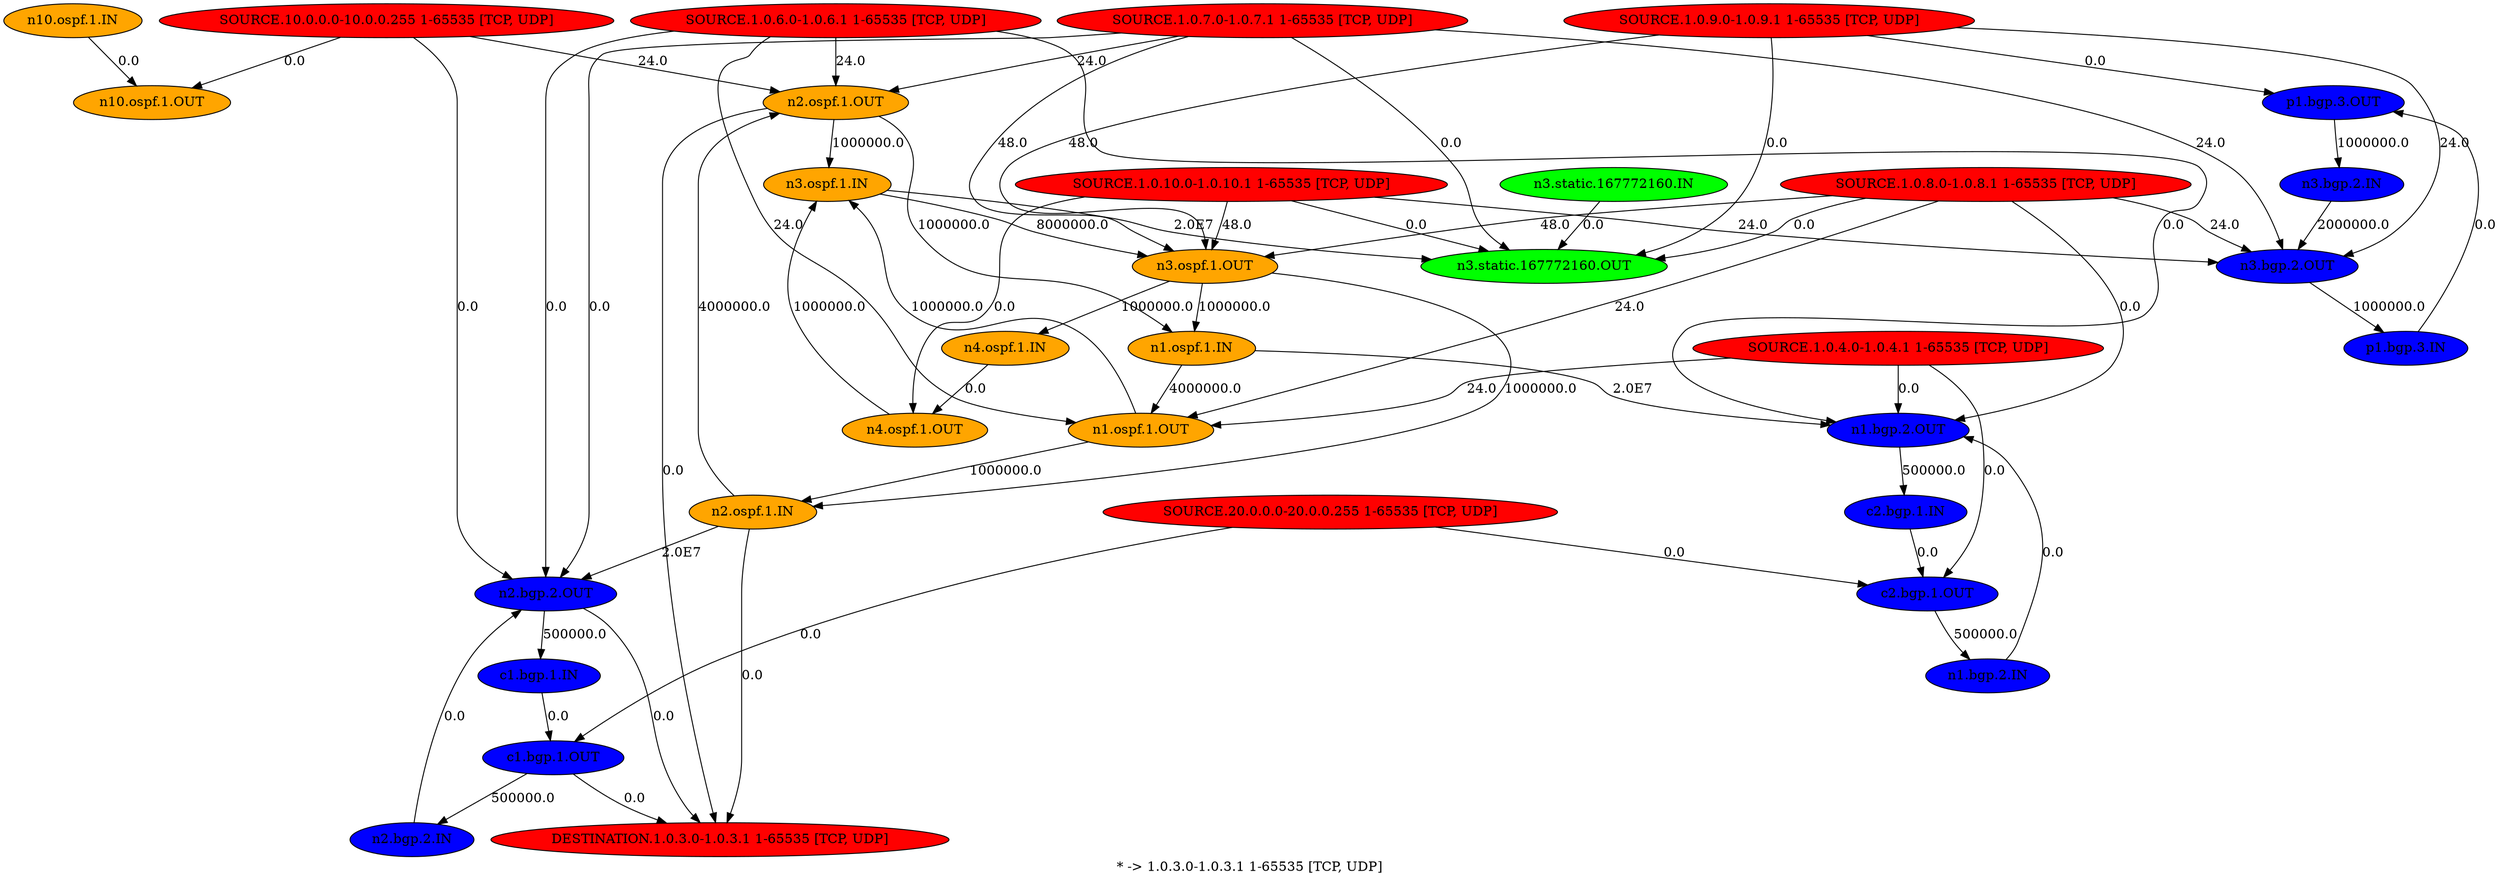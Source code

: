 digraph {
	"p1.bgp.3.OUT" -> "n3.bgp.2.IN" [label="1000000.0"]
	"n1.bgp.2.OUT" -> "c2.bgp.1.IN" [label="500000.0"]
	"n1.ospf.1.OUT" -> "n2.ospf.1.IN" [label="1000000.0"]
	"n1.ospf.1.OUT" -> "n3.ospf.1.IN" [label="1000000.0"]
	"n2.bgp.2.OUT" -> "c1.bgp.1.IN" [label="500000.0"]
	"n2.ospf.1.OUT" -> "n1.ospf.1.IN" [label="1000000.0"]
	"n2.ospf.1.OUT" -> "n3.ospf.1.IN" [label="1000000.0"]
	"n3.bgp.2.OUT" -> "p1.bgp.3.IN" [label="1000000.0"]
	"n3.ospf.1.OUT" -> "n2.ospf.1.IN" [label="1000000.0"]
	"n3.ospf.1.OUT" -> "n1.ospf.1.IN" [label="1000000.0"]
	"n3.ospf.1.OUT" -> "n4.ospf.1.IN" [label="1000000.0"]
	"n4.ospf.1.OUT" -> "n3.ospf.1.IN" [label="1000000.0"]
	"c1.bgp.1.OUT" -> "n2.bgp.2.IN" [label="500000.0"]
	"c2.bgp.1.OUT" -> "n1.bgp.2.IN" [label="500000.0"]
	"p1.bgp.3.IN" -> "p1.bgp.3.OUT" [label="0.0"]
	"n1.bgp.2.IN" -> "n1.bgp.2.OUT" [label="0.0"]
	"n1.ospf.1.IN" -> "n1.bgp.2.OUT" [label="2.0E7"]
	"n1.ospf.1.IN" -> "n1.ospf.1.OUT" [label="4000000.0"]
	"n2.bgp.2.IN" -> "n2.bgp.2.OUT" [label="0.0"]
	"n2.ospf.1.IN" -> "n2.bgp.2.OUT" [label="2.0E7"]
	"n2.ospf.1.IN" -> "n2.ospf.1.OUT" [label="4000000.0"]
	"n3.static.167772160.IN" -> "n3.static.167772160.OUT" [label="0.0"]
	"n3.ospf.1.IN" -> "n3.static.167772160.OUT" [label="2.0E7"]
	"n3.bgp.2.IN" -> "n3.bgp.2.OUT" [label="2000000.0"]
	"n3.ospf.1.IN" -> "n3.ospf.1.OUT" [label="8000000.0"]
	"n4.ospf.1.IN" -> "n4.ospf.1.OUT" [label="0.0"]
	"n10.ospf.1.IN" -> "n10.ospf.1.OUT" [label="0.0"]
	"c1.bgp.1.IN" -> "c1.bgp.1.OUT" [label="0.0"]
	"c2.bgp.1.IN" -> "c2.bgp.1.OUT" [label="0.0"]
	"SOURCE.1.0.4.0-1.0.4.1 1-65535 [TCP, UDP]" -> "c2.bgp.1.OUT" [label="0.0"]
	"SOURCE.1.0.4.0-1.0.4.1 1-65535 [TCP, UDP]" -> "n1.bgp.2.OUT" [label="0.0"]
	"SOURCE.1.0.4.0-1.0.4.1 1-65535 [TCP, UDP]" -> "n1.ospf.1.OUT" [label="24.0"]
	"SOURCE.1.0.6.0-1.0.6.1 1-65535 [TCP, UDP]" -> "n1.bgp.2.OUT" [label="0.0"]
	"SOURCE.1.0.6.0-1.0.6.1 1-65535 [TCP, UDP]" -> "n1.ospf.1.OUT" [label="24.0"]
	"SOURCE.1.0.6.0-1.0.6.1 1-65535 [TCP, UDP]" -> "n2.bgp.2.OUT" [label="0.0"]
	"n2.bgp.2.OUT" -> "DESTINATION.1.0.3.0-1.0.3.1 1-65535 [TCP, UDP]" [label="0.0"]
	"SOURCE.1.0.6.0-1.0.6.1 1-65535 [TCP, UDP]" -> "n2.ospf.1.OUT" [label="24.0"]
	"n2.ospf.1.OUT" -> "DESTINATION.1.0.3.0-1.0.3.1 1-65535 [TCP, UDP]" [label="0.0"]
	"SOURCE.1.0.7.0-1.0.7.1 1-65535 [TCP, UDP]" -> "n2.bgp.2.OUT" [label="0.0"]
	"SOURCE.1.0.7.0-1.0.7.1 1-65535 [TCP, UDP]" -> "n2.ospf.1.OUT" [label="24.0"]
	"SOURCE.1.0.7.0-1.0.7.1 1-65535 [TCP, UDP]" -> "n3.static.167772160.OUT" [label="0.0"]
	"SOURCE.1.0.7.0-1.0.7.1 1-65535 [TCP, UDP]" -> "n3.bgp.2.OUT" [label="24.0"]
	"SOURCE.1.0.7.0-1.0.7.1 1-65535 [TCP, UDP]" -> "n3.ospf.1.OUT" [label="48.0"]
	"SOURCE.1.0.8.0-1.0.8.1 1-65535 [TCP, UDP]" -> "n1.bgp.2.OUT" [label="0.0"]
	"SOURCE.1.0.8.0-1.0.8.1 1-65535 [TCP, UDP]" -> "n1.ospf.1.OUT" [label="24.0"]
	"SOURCE.1.0.8.0-1.0.8.1 1-65535 [TCP, UDP]" -> "n3.static.167772160.OUT" [label="0.0"]
	"SOURCE.1.0.8.0-1.0.8.1 1-65535 [TCP, UDP]" -> "n3.bgp.2.OUT" [label="24.0"]
	"SOURCE.1.0.8.0-1.0.8.1 1-65535 [TCP, UDP]" -> "n3.ospf.1.OUT" [label="48.0"]
	"SOURCE.1.0.9.0-1.0.9.1 1-65535 [TCP, UDP]" -> "n3.static.167772160.OUT" [label="0.0"]
	"SOURCE.1.0.9.0-1.0.9.1 1-65535 [TCP, UDP]" -> "n3.bgp.2.OUT" [label="24.0"]
	"SOURCE.1.0.9.0-1.0.9.1 1-65535 [TCP, UDP]" -> "n3.ospf.1.OUT" [label="48.0"]
	"SOURCE.1.0.9.0-1.0.9.1 1-65535 [TCP, UDP]" -> "p1.bgp.3.OUT" [label="0.0"]
	"SOURCE.1.0.10.0-1.0.10.1 1-65535 [TCP, UDP]" -> "n3.static.167772160.OUT" [label="0.0"]
	"SOURCE.1.0.10.0-1.0.10.1 1-65535 [TCP, UDP]" -> "n3.bgp.2.OUT" [label="24.0"]
	"SOURCE.1.0.10.0-1.0.10.1 1-65535 [TCP, UDP]" -> "n3.ospf.1.OUT" [label="48.0"]
	"SOURCE.1.0.10.0-1.0.10.1 1-65535 [TCP, UDP]" -> "n4.ospf.1.OUT" [label="0.0"]
	"SOURCE.10.0.0.0-10.0.0.255 1-65535 [TCP, UDP]" -> "n2.bgp.2.OUT" [label="0.0"]
	"SOURCE.10.0.0.0-10.0.0.255 1-65535 [TCP, UDP]" -> "n2.ospf.1.OUT" [label="24.0"]
	"SOURCE.10.0.0.0-10.0.0.255 1-65535 [TCP, UDP]" -> "n10.ospf.1.OUT" [label="0.0"]
	"SOURCE.20.0.0.0-20.0.0.255 1-65535 [TCP, UDP]" -> "c1.bgp.1.OUT" [label="0.0"]
	"c1.bgp.1.OUT" -> "DESTINATION.1.0.3.0-1.0.3.1 1-65535 [TCP, UDP]" [label="0.0"]
	"SOURCE.20.0.0.0-20.0.0.255 1-65535 [TCP, UDP]" -> "c2.bgp.1.OUT" [label="0.0"]
	"n2.ospf.1.IN" -> "DESTINATION.1.0.3.0-1.0.3.1 1-65535 [TCP, UDP]" [label="0.0"]
	"p1.bgp.3.IN"[shape=oval, style=filled, fillcolor=blue]
	"p1.bgp.3.OUT"[shape=oval, style=filled, fillcolor=blue]
	"n1.bgp.2.IN"[shape=oval, style=filled, fillcolor=blue]
	"n1.bgp.2.OUT"[shape=oval, style=filled, fillcolor=blue]
	"n1.ospf.1.IN"[shape=oval, style=filled, fillcolor=orange]
	"n1.ospf.1.OUT"[shape=oval, style=filled, fillcolor=orange]
	"n2.bgp.2.IN"[shape=oval, style=filled, fillcolor=blue]
	"n2.bgp.2.OUT"[shape=oval, style=filled, fillcolor=blue]
	"n2.ospf.1.IN"[shape=oval, style=filled, fillcolor=orange]
	"n2.ospf.1.OUT"[shape=oval, style=filled, fillcolor=orange]
	"n3.bgp.2.IN"[shape=oval, style=filled, fillcolor=blue]
	"n3.bgp.2.OUT"[shape=oval, style=filled, fillcolor=blue]
	"n3.ospf.1.IN"[shape=oval, style=filled, fillcolor=orange]
	"n3.ospf.1.OUT"[shape=oval, style=filled, fillcolor=orange]
	"n3.static.167772160.IN"[shape=oval, style=filled, fillcolor=green]
	"n3.static.167772160.OUT"[shape=oval, style=filled, fillcolor=green]
	"n4.ospf.1.IN"[shape=oval, style=filled, fillcolor=orange]
	"n4.ospf.1.OUT"[shape=oval, style=filled, fillcolor=orange]
	"n10.ospf.1.IN"[shape=oval, style=filled, fillcolor=orange]
	"n10.ospf.1.OUT"[shape=oval, style=filled, fillcolor=orange]
	"c1.bgp.1.IN"[shape=oval, style=filled, fillcolor=blue]
	"c1.bgp.1.OUT"[shape=oval, style=filled, fillcolor=blue]
	"c2.bgp.1.IN"[shape=oval, style=filled, fillcolor=blue]
	"c2.bgp.1.OUT"[shape=oval, style=filled, fillcolor=blue]
	"SOURCE.1.0.4.0-1.0.4.1 1-65535 [TCP, UDP]"[shape=oval, style=filled, fillcolor=red]
	"SOURCE.1.0.6.0-1.0.6.1 1-65535 [TCP, UDP]"[shape=oval, style=filled, fillcolor=red]
	"SOURCE.1.0.7.0-1.0.7.1 1-65535 [TCP, UDP]"[shape=oval, style=filled, fillcolor=red]
	"SOURCE.1.0.8.0-1.0.8.1 1-65535 [TCP, UDP]"[shape=oval, style=filled, fillcolor=red]
	"SOURCE.1.0.9.0-1.0.9.1 1-65535 [TCP, UDP]"[shape=oval, style=filled, fillcolor=red]
	"SOURCE.1.0.10.0-1.0.10.1 1-65535 [TCP, UDP]"[shape=oval, style=filled, fillcolor=red]
	"SOURCE.10.0.0.0-10.0.0.255 1-65535 [TCP, UDP]"[shape=oval, style=filled, fillcolor=red]
	"SOURCE.20.0.0.0-20.0.0.255 1-65535 [TCP, UDP]"[shape=oval, style=filled, fillcolor=red]
	"DESTINATION.1.0.3.0-1.0.3.1 1-65535 [TCP, UDP]"[shape=oval, style=filled, fillcolor=red]
label="* -> 1.0.3.0-1.0.3.1 1-65535 [TCP, UDP]"
}